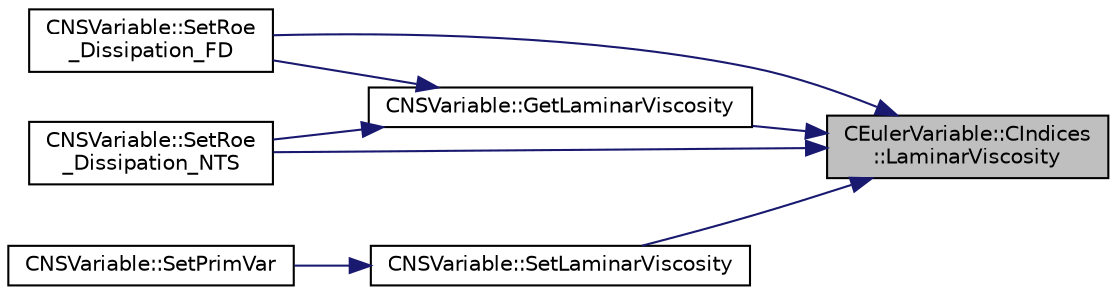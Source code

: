 digraph "CEulerVariable::CIndices::LaminarViscosity"
{
 // LATEX_PDF_SIZE
  edge [fontname="Helvetica",fontsize="10",labelfontname="Helvetica",labelfontsize="10"];
  node [fontname="Helvetica",fontsize="10",shape=record];
  rankdir="RL";
  Node1 [label="CEulerVariable::CIndices\l::LaminarViscosity",height=0.2,width=0.4,color="black", fillcolor="grey75", style="filled", fontcolor="black",tooltip=" "];
  Node1 -> Node2 [dir="back",color="midnightblue",fontsize="10",style="solid",fontname="Helvetica"];
  Node2 [label="CNSVariable::GetLaminarViscosity",height=0.2,width=0.4,color="black", fillcolor="white", style="filled",URL="$classCNSVariable.html#a332467c6a745bb6d81fe2a43ae75ad5c",tooltip="Get the laminar viscosity of the flow."];
  Node2 -> Node3 [dir="back",color="midnightblue",fontsize="10",style="solid",fontname="Helvetica"];
  Node3 [label="CNSVariable::SetRoe\l_Dissipation_FD",height=0.2,width=0.4,color="black", fillcolor="white", style="filled",URL="$classCNSVariable.html#a71e190265f85ef8f0cb414275dba59f7",tooltip="Set the new solution for Roe Dissipation."];
  Node2 -> Node4 [dir="back",color="midnightblue",fontsize="10",style="solid",fontname="Helvetica"];
  Node4 [label="CNSVariable::SetRoe\l_Dissipation_NTS",height=0.2,width=0.4,color="black", fillcolor="white", style="filled",URL="$classCNSVariable.html#ae8391103a386186f112deaa91e04cee7",tooltip="Set the new solution for Roe Dissipation."];
  Node1 -> Node5 [dir="back",color="midnightblue",fontsize="10",style="solid",fontname="Helvetica"];
  Node5 [label="CNSVariable::SetLaminarViscosity",height=0.2,width=0.4,color="black", fillcolor="white", style="filled",URL="$classCNSVariable.html#a2c8d7819438dc375f919ada6d2126b79",tooltip="Set the laminar viscosity."];
  Node5 -> Node6 [dir="back",color="midnightblue",fontsize="10",style="solid",fontname="Helvetica"];
  Node6 [label="CNSVariable::SetPrimVar",height=0.2,width=0.4,color="black", fillcolor="white", style="filled",URL="$classCNSVariable.html#a0db8c1ede5090174259a69548d20c9fe",tooltip="Set all the primitive variables for compressible flows."];
  Node1 -> Node3 [dir="back",color="midnightblue",fontsize="10",style="solid",fontname="Helvetica"];
  Node1 -> Node4 [dir="back",color="midnightblue",fontsize="10",style="solid",fontname="Helvetica"];
}
